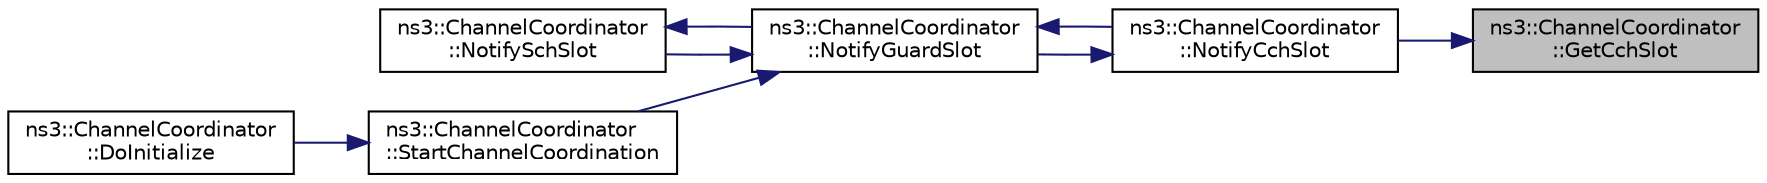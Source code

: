 digraph "ns3::ChannelCoordinator::GetCchSlot"
{
 // LATEX_PDF_SIZE
  edge [fontname="Helvetica",fontsize="10",labelfontname="Helvetica",labelfontsize="10"];
  node [fontname="Helvetica",fontsize="10",shape=record];
  rankdir="RL";
  Node1 [label="ns3::ChannelCoordinator\l::GetCchSlot",height=0.2,width=0.4,color="black", fillcolor="grey75", style="filled", fontcolor="black",tooltip=" "];
  Node1 -> Node2 [dir="back",color="midnightblue",fontsize="10",style="solid",fontname="Helvetica"];
  Node2 [label="ns3::ChannelCoordinator\l::NotifyCchSlot",height=0.2,width=0.4,color="black", fillcolor="white", style="filled",URL="$classns3_1_1_channel_coordinator.html#afa276928ea019d3e5bf0d4761e8ca606",tooltip="notify listeners of a CCH slot start"];
  Node2 -> Node3 [dir="back",color="midnightblue",fontsize="10",style="solid",fontname="Helvetica"];
  Node3 [label="ns3::ChannelCoordinator\l::NotifyGuardSlot",height=0.2,width=0.4,color="black", fillcolor="white", style="filled",URL="$classns3_1_1_channel_coordinator.html#ac5aa1fac71a8346b1993b1462de1618a",tooltip="notify listeners of a guard slot start"];
  Node3 -> Node2 [dir="back",color="midnightblue",fontsize="10",style="solid",fontname="Helvetica"];
  Node3 -> Node4 [dir="back",color="midnightblue",fontsize="10",style="solid",fontname="Helvetica"];
  Node4 [label="ns3::ChannelCoordinator\l::NotifySchSlot",height=0.2,width=0.4,color="black", fillcolor="white", style="filled",URL="$classns3_1_1_channel_coordinator.html#a662f870387fb7bb6e3f27a6adec8f96f",tooltip="notify listeners of a SCH slot start"];
  Node4 -> Node3 [dir="back",color="midnightblue",fontsize="10",style="solid",fontname="Helvetica"];
  Node3 -> Node5 [dir="back",color="midnightblue",fontsize="10",style="solid",fontname="Helvetica"];
  Node5 [label="ns3::ChannelCoordinator\l::StartChannelCoordination",height=0.2,width=0.4,color="black", fillcolor="white", style="filled",URL="$classns3_1_1_channel_coordinator.html#a4eb4a70c66f3c71ef1d0acfa262b9b38",tooltip="start to make channel coordination events"];
  Node5 -> Node6 [dir="back",color="midnightblue",fontsize="10",style="solid",fontname="Helvetica"];
  Node6 [label="ns3::ChannelCoordinator\l::DoInitialize",height=0.2,width=0.4,color="black", fillcolor="white", style="filled",URL="$classns3_1_1_channel_coordinator.html#a4e6c05c516fdaffe36cb3da5bdc5c265",tooltip="Initialize() implementation."];
}
